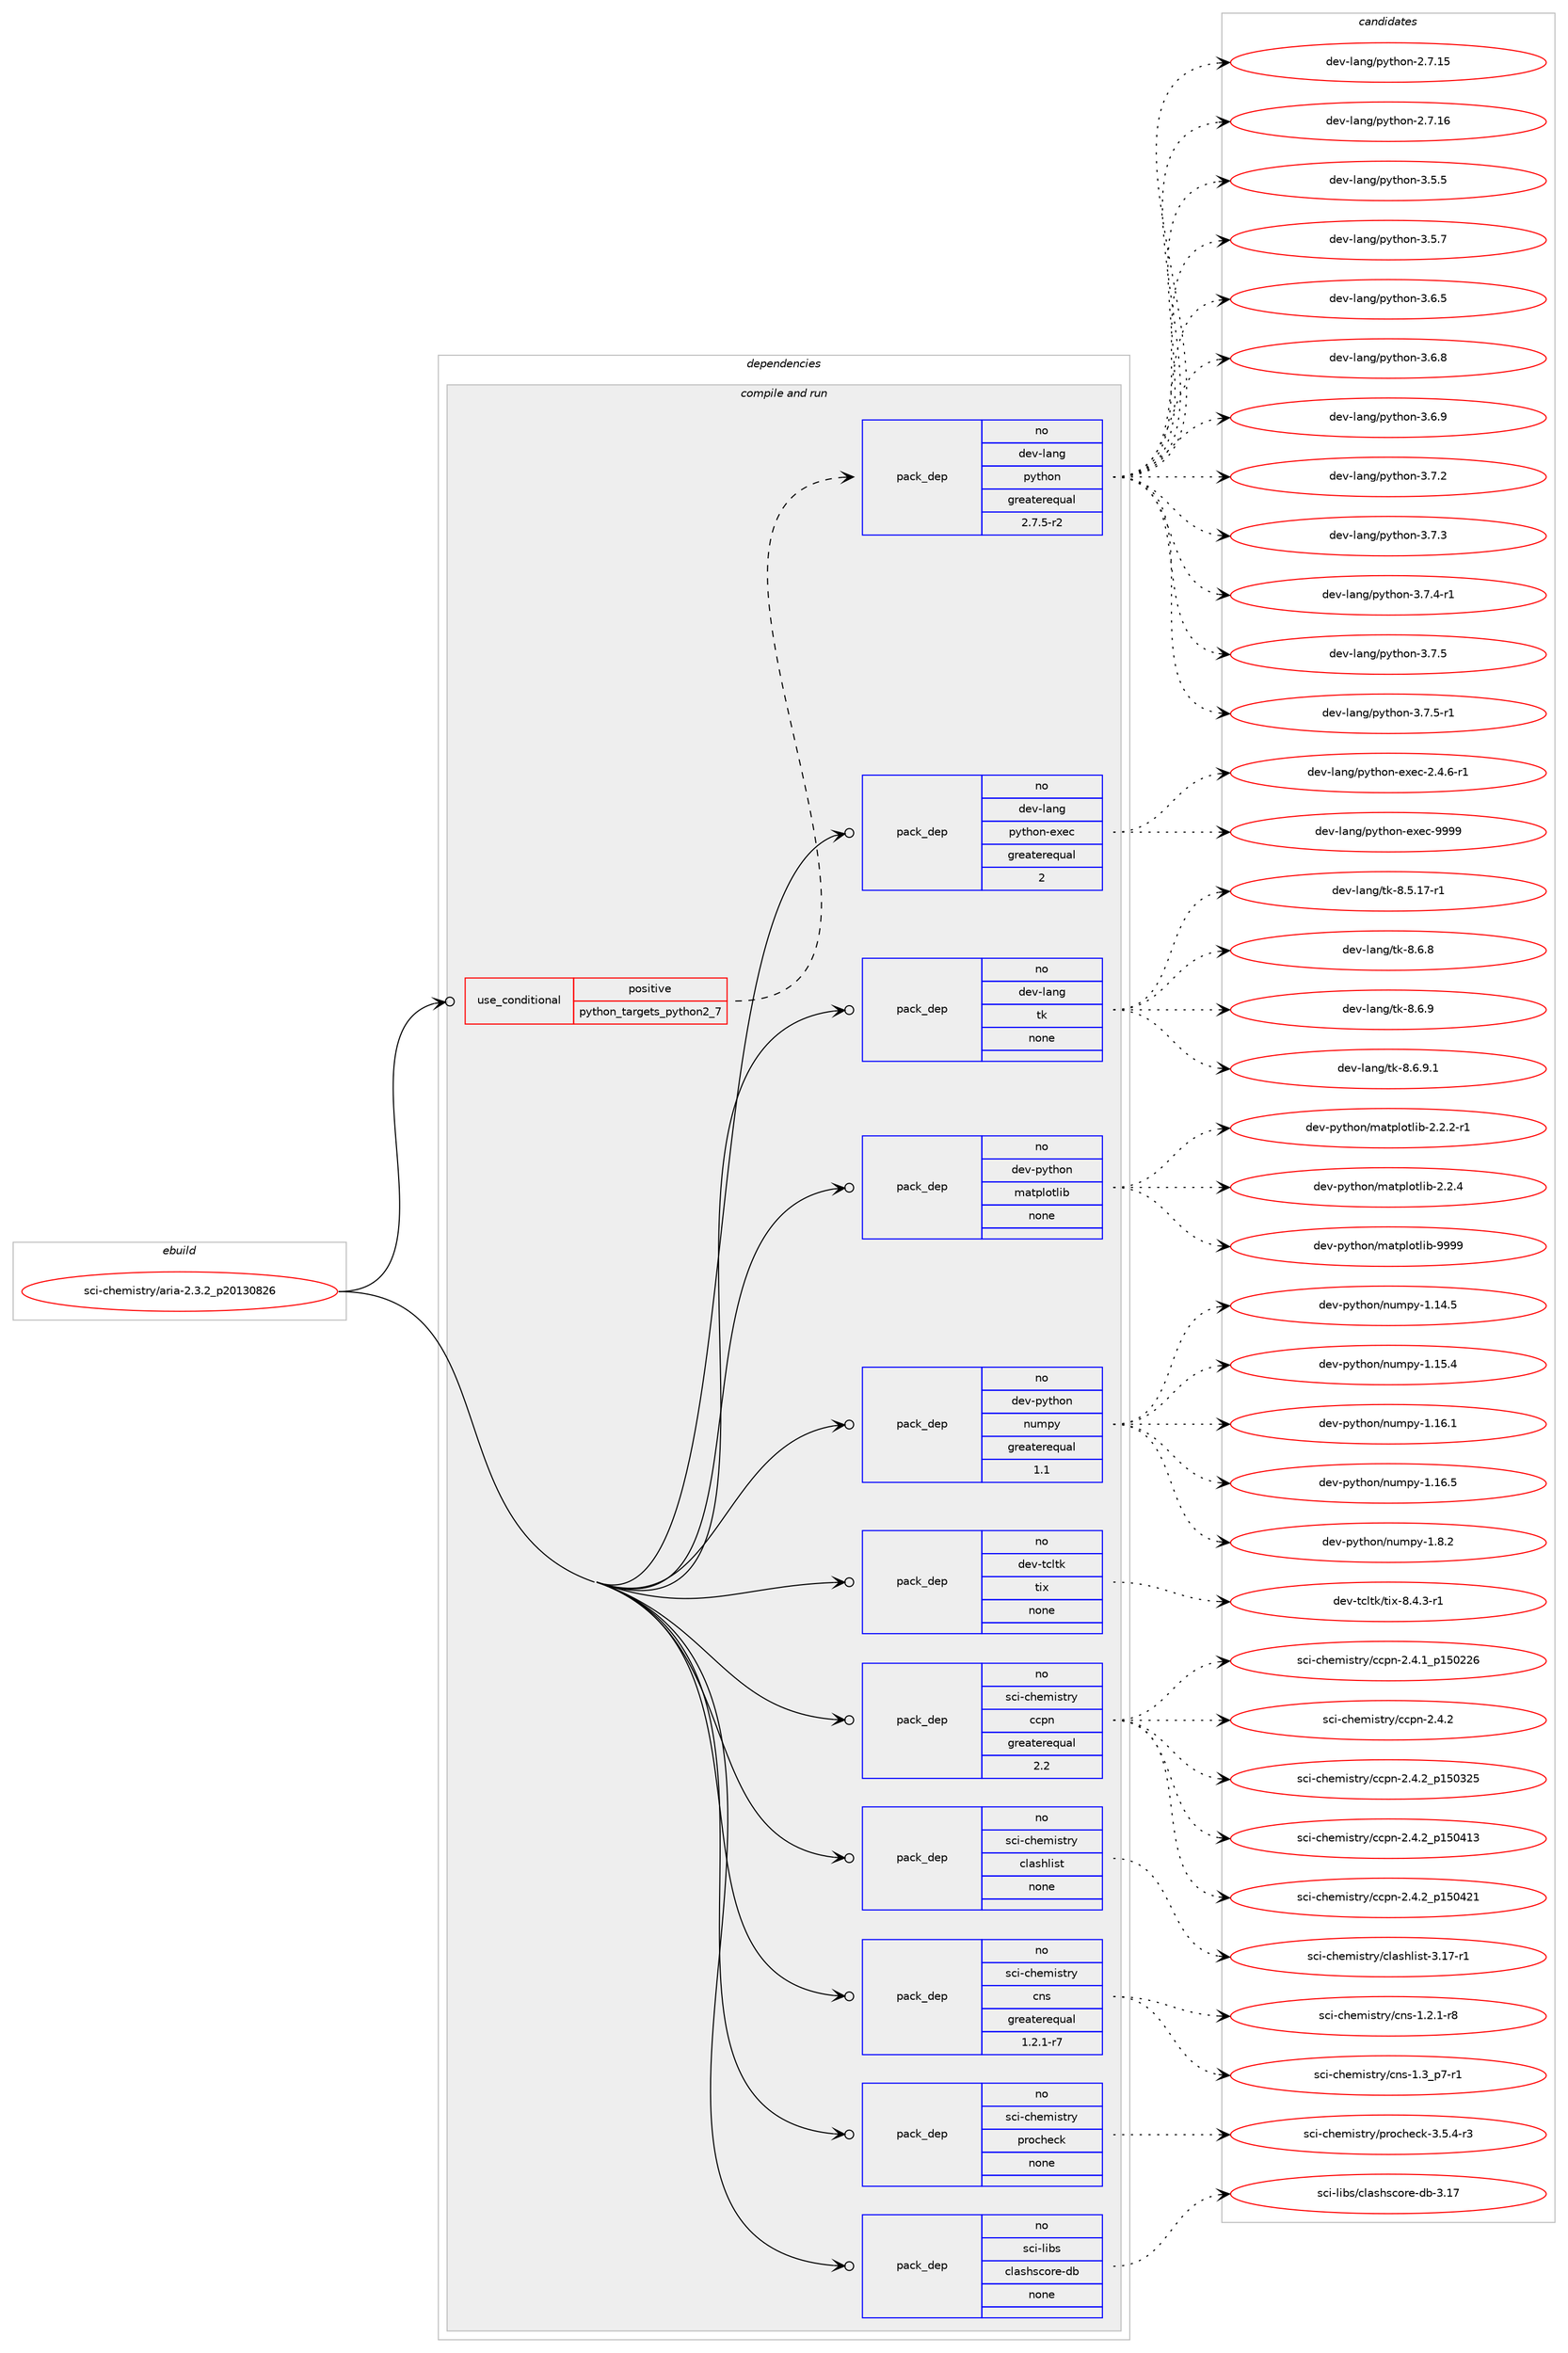digraph prolog {

# *************
# Graph options
# *************

newrank=true;
concentrate=true;
compound=true;
graph [rankdir=LR,fontname=Helvetica,fontsize=10,ranksep=1.5];#, ranksep=2.5, nodesep=0.2];
edge  [arrowhead=vee];
node  [fontname=Helvetica,fontsize=10];

# **********
# The ebuild
# **********

subgraph cluster_leftcol {
color=gray;
rank=same;
label=<<i>ebuild</i>>;
id [label="sci-chemistry/aria-2.3.2_p20130826", color=red, width=4, href="../sci-chemistry/aria-2.3.2_p20130826.svg"];
}

# ****************
# The dependencies
# ****************

subgraph cluster_midcol {
color=gray;
label=<<i>dependencies</i>>;
subgraph cluster_compile {
fillcolor="#eeeeee";
style=filled;
label=<<i>compile</i>>;
}
subgraph cluster_compileandrun {
fillcolor="#eeeeee";
style=filled;
label=<<i>compile and run</i>>;
subgraph cond206879 {
dependency851180 [label=<<TABLE BORDER="0" CELLBORDER="1" CELLSPACING="0" CELLPADDING="4"><TR><TD ROWSPAN="3" CELLPADDING="10">use_conditional</TD></TR><TR><TD>positive</TD></TR><TR><TD>python_targets_python2_7</TD></TR></TABLE>>, shape=none, color=red];
subgraph pack629275 {
dependency851181 [label=<<TABLE BORDER="0" CELLBORDER="1" CELLSPACING="0" CELLPADDING="4" WIDTH="220"><TR><TD ROWSPAN="6" CELLPADDING="30">pack_dep</TD></TR><TR><TD WIDTH="110">no</TD></TR><TR><TD>dev-lang</TD></TR><TR><TD>python</TD></TR><TR><TD>greaterequal</TD></TR><TR><TD>2.7.5-r2</TD></TR></TABLE>>, shape=none, color=blue];
}
dependency851180:e -> dependency851181:w [weight=20,style="dashed",arrowhead="vee"];
}
id:e -> dependency851180:w [weight=20,style="solid",arrowhead="odotvee"];
subgraph pack629276 {
dependency851182 [label=<<TABLE BORDER="0" CELLBORDER="1" CELLSPACING="0" CELLPADDING="4" WIDTH="220"><TR><TD ROWSPAN="6" CELLPADDING="30">pack_dep</TD></TR><TR><TD WIDTH="110">no</TD></TR><TR><TD>dev-lang</TD></TR><TR><TD>python-exec</TD></TR><TR><TD>greaterequal</TD></TR><TR><TD>2</TD></TR></TABLE>>, shape=none, color=blue];
}
id:e -> dependency851182:w [weight=20,style="solid",arrowhead="odotvee"];
subgraph pack629277 {
dependency851183 [label=<<TABLE BORDER="0" CELLBORDER="1" CELLSPACING="0" CELLPADDING="4" WIDTH="220"><TR><TD ROWSPAN="6" CELLPADDING="30">pack_dep</TD></TR><TR><TD WIDTH="110">no</TD></TR><TR><TD>dev-lang</TD></TR><TR><TD>tk</TD></TR><TR><TD>none</TD></TR><TR><TD></TD></TR></TABLE>>, shape=none, color=blue];
}
id:e -> dependency851183:w [weight=20,style="solid",arrowhead="odotvee"];
subgraph pack629278 {
dependency851184 [label=<<TABLE BORDER="0" CELLBORDER="1" CELLSPACING="0" CELLPADDING="4" WIDTH="220"><TR><TD ROWSPAN="6" CELLPADDING="30">pack_dep</TD></TR><TR><TD WIDTH="110">no</TD></TR><TR><TD>dev-python</TD></TR><TR><TD>matplotlib</TD></TR><TR><TD>none</TD></TR><TR><TD></TD></TR></TABLE>>, shape=none, color=blue];
}
id:e -> dependency851184:w [weight=20,style="solid",arrowhead="odotvee"];
subgraph pack629279 {
dependency851185 [label=<<TABLE BORDER="0" CELLBORDER="1" CELLSPACING="0" CELLPADDING="4" WIDTH="220"><TR><TD ROWSPAN="6" CELLPADDING="30">pack_dep</TD></TR><TR><TD WIDTH="110">no</TD></TR><TR><TD>dev-python</TD></TR><TR><TD>numpy</TD></TR><TR><TD>greaterequal</TD></TR><TR><TD>1.1</TD></TR></TABLE>>, shape=none, color=blue];
}
id:e -> dependency851185:w [weight=20,style="solid",arrowhead="odotvee"];
subgraph pack629280 {
dependency851186 [label=<<TABLE BORDER="0" CELLBORDER="1" CELLSPACING="0" CELLPADDING="4" WIDTH="220"><TR><TD ROWSPAN="6" CELLPADDING="30">pack_dep</TD></TR><TR><TD WIDTH="110">no</TD></TR><TR><TD>dev-tcltk</TD></TR><TR><TD>tix</TD></TR><TR><TD>none</TD></TR><TR><TD></TD></TR></TABLE>>, shape=none, color=blue];
}
id:e -> dependency851186:w [weight=20,style="solid",arrowhead="odotvee"];
subgraph pack629281 {
dependency851187 [label=<<TABLE BORDER="0" CELLBORDER="1" CELLSPACING="0" CELLPADDING="4" WIDTH="220"><TR><TD ROWSPAN="6" CELLPADDING="30">pack_dep</TD></TR><TR><TD WIDTH="110">no</TD></TR><TR><TD>sci-chemistry</TD></TR><TR><TD>ccpn</TD></TR><TR><TD>greaterequal</TD></TR><TR><TD>2.2</TD></TR></TABLE>>, shape=none, color=blue];
}
id:e -> dependency851187:w [weight=20,style="solid",arrowhead="odotvee"];
subgraph pack629282 {
dependency851188 [label=<<TABLE BORDER="0" CELLBORDER="1" CELLSPACING="0" CELLPADDING="4" WIDTH="220"><TR><TD ROWSPAN="6" CELLPADDING="30">pack_dep</TD></TR><TR><TD WIDTH="110">no</TD></TR><TR><TD>sci-chemistry</TD></TR><TR><TD>clashlist</TD></TR><TR><TD>none</TD></TR><TR><TD></TD></TR></TABLE>>, shape=none, color=blue];
}
id:e -> dependency851188:w [weight=20,style="solid",arrowhead="odotvee"];
subgraph pack629283 {
dependency851189 [label=<<TABLE BORDER="0" CELLBORDER="1" CELLSPACING="0" CELLPADDING="4" WIDTH="220"><TR><TD ROWSPAN="6" CELLPADDING="30">pack_dep</TD></TR><TR><TD WIDTH="110">no</TD></TR><TR><TD>sci-chemistry</TD></TR><TR><TD>cns</TD></TR><TR><TD>greaterequal</TD></TR><TR><TD>1.2.1-r7</TD></TR></TABLE>>, shape=none, color=blue];
}
id:e -> dependency851189:w [weight=20,style="solid",arrowhead="odotvee"];
subgraph pack629284 {
dependency851190 [label=<<TABLE BORDER="0" CELLBORDER="1" CELLSPACING="0" CELLPADDING="4" WIDTH="220"><TR><TD ROWSPAN="6" CELLPADDING="30">pack_dep</TD></TR><TR><TD WIDTH="110">no</TD></TR><TR><TD>sci-chemistry</TD></TR><TR><TD>procheck</TD></TR><TR><TD>none</TD></TR><TR><TD></TD></TR></TABLE>>, shape=none, color=blue];
}
id:e -> dependency851190:w [weight=20,style="solid",arrowhead="odotvee"];
subgraph pack629285 {
dependency851191 [label=<<TABLE BORDER="0" CELLBORDER="1" CELLSPACING="0" CELLPADDING="4" WIDTH="220"><TR><TD ROWSPAN="6" CELLPADDING="30">pack_dep</TD></TR><TR><TD WIDTH="110">no</TD></TR><TR><TD>sci-libs</TD></TR><TR><TD>clashscore-db</TD></TR><TR><TD>none</TD></TR><TR><TD></TD></TR></TABLE>>, shape=none, color=blue];
}
id:e -> dependency851191:w [weight=20,style="solid",arrowhead="odotvee"];
}
subgraph cluster_run {
fillcolor="#eeeeee";
style=filled;
label=<<i>run</i>>;
}
}

# **************
# The candidates
# **************

subgraph cluster_choices {
rank=same;
color=gray;
label=<<i>candidates</i>>;

subgraph choice629275 {
color=black;
nodesep=1;
choice10010111845108971101034711212111610411111045504655464953 [label="dev-lang/python-2.7.15", color=red, width=4,href="../dev-lang/python-2.7.15.svg"];
choice10010111845108971101034711212111610411111045504655464954 [label="dev-lang/python-2.7.16", color=red, width=4,href="../dev-lang/python-2.7.16.svg"];
choice100101118451089711010347112121116104111110455146534653 [label="dev-lang/python-3.5.5", color=red, width=4,href="../dev-lang/python-3.5.5.svg"];
choice100101118451089711010347112121116104111110455146534655 [label="dev-lang/python-3.5.7", color=red, width=4,href="../dev-lang/python-3.5.7.svg"];
choice100101118451089711010347112121116104111110455146544653 [label="dev-lang/python-3.6.5", color=red, width=4,href="../dev-lang/python-3.6.5.svg"];
choice100101118451089711010347112121116104111110455146544656 [label="dev-lang/python-3.6.8", color=red, width=4,href="../dev-lang/python-3.6.8.svg"];
choice100101118451089711010347112121116104111110455146544657 [label="dev-lang/python-3.6.9", color=red, width=4,href="../dev-lang/python-3.6.9.svg"];
choice100101118451089711010347112121116104111110455146554650 [label="dev-lang/python-3.7.2", color=red, width=4,href="../dev-lang/python-3.7.2.svg"];
choice100101118451089711010347112121116104111110455146554651 [label="dev-lang/python-3.7.3", color=red, width=4,href="../dev-lang/python-3.7.3.svg"];
choice1001011184510897110103471121211161041111104551465546524511449 [label="dev-lang/python-3.7.4-r1", color=red, width=4,href="../dev-lang/python-3.7.4-r1.svg"];
choice100101118451089711010347112121116104111110455146554653 [label="dev-lang/python-3.7.5", color=red, width=4,href="../dev-lang/python-3.7.5.svg"];
choice1001011184510897110103471121211161041111104551465546534511449 [label="dev-lang/python-3.7.5-r1", color=red, width=4,href="../dev-lang/python-3.7.5-r1.svg"];
dependency851181:e -> choice10010111845108971101034711212111610411111045504655464953:w [style=dotted,weight="100"];
dependency851181:e -> choice10010111845108971101034711212111610411111045504655464954:w [style=dotted,weight="100"];
dependency851181:e -> choice100101118451089711010347112121116104111110455146534653:w [style=dotted,weight="100"];
dependency851181:e -> choice100101118451089711010347112121116104111110455146534655:w [style=dotted,weight="100"];
dependency851181:e -> choice100101118451089711010347112121116104111110455146544653:w [style=dotted,weight="100"];
dependency851181:e -> choice100101118451089711010347112121116104111110455146544656:w [style=dotted,weight="100"];
dependency851181:e -> choice100101118451089711010347112121116104111110455146544657:w [style=dotted,weight="100"];
dependency851181:e -> choice100101118451089711010347112121116104111110455146554650:w [style=dotted,weight="100"];
dependency851181:e -> choice100101118451089711010347112121116104111110455146554651:w [style=dotted,weight="100"];
dependency851181:e -> choice1001011184510897110103471121211161041111104551465546524511449:w [style=dotted,weight="100"];
dependency851181:e -> choice100101118451089711010347112121116104111110455146554653:w [style=dotted,weight="100"];
dependency851181:e -> choice1001011184510897110103471121211161041111104551465546534511449:w [style=dotted,weight="100"];
}
subgraph choice629276 {
color=black;
nodesep=1;
choice10010111845108971101034711212111610411111045101120101994550465246544511449 [label="dev-lang/python-exec-2.4.6-r1", color=red, width=4,href="../dev-lang/python-exec-2.4.6-r1.svg"];
choice10010111845108971101034711212111610411111045101120101994557575757 [label="dev-lang/python-exec-9999", color=red, width=4,href="../dev-lang/python-exec-9999.svg"];
dependency851182:e -> choice10010111845108971101034711212111610411111045101120101994550465246544511449:w [style=dotted,weight="100"];
dependency851182:e -> choice10010111845108971101034711212111610411111045101120101994557575757:w [style=dotted,weight="100"];
}
subgraph choice629277 {
color=black;
nodesep=1;
choice100101118451089711010347116107455646534649554511449 [label="dev-lang/tk-8.5.17-r1", color=red, width=4,href="../dev-lang/tk-8.5.17-r1.svg"];
choice100101118451089711010347116107455646544656 [label="dev-lang/tk-8.6.8", color=red, width=4,href="../dev-lang/tk-8.6.8.svg"];
choice100101118451089711010347116107455646544657 [label="dev-lang/tk-8.6.9", color=red, width=4,href="../dev-lang/tk-8.6.9.svg"];
choice1001011184510897110103471161074556465446574649 [label="dev-lang/tk-8.6.9.1", color=red, width=4,href="../dev-lang/tk-8.6.9.1.svg"];
dependency851183:e -> choice100101118451089711010347116107455646534649554511449:w [style=dotted,weight="100"];
dependency851183:e -> choice100101118451089711010347116107455646544656:w [style=dotted,weight="100"];
dependency851183:e -> choice100101118451089711010347116107455646544657:w [style=dotted,weight="100"];
dependency851183:e -> choice1001011184510897110103471161074556465446574649:w [style=dotted,weight="100"];
}
subgraph choice629278 {
color=black;
nodesep=1;
choice100101118451121211161041111104710997116112108111116108105984550465046504511449 [label="dev-python/matplotlib-2.2.2-r1", color=red, width=4,href="../dev-python/matplotlib-2.2.2-r1.svg"];
choice10010111845112121116104111110471099711611210811111610810598455046504652 [label="dev-python/matplotlib-2.2.4", color=red, width=4,href="../dev-python/matplotlib-2.2.4.svg"];
choice100101118451121211161041111104710997116112108111116108105984557575757 [label="dev-python/matplotlib-9999", color=red, width=4,href="../dev-python/matplotlib-9999.svg"];
dependency851184:e -> choice100101118451121211161041111104710997116112108111116108105984550465046504511449:w [style=dotted,weight="100"];
dependency851184:e -> choice10010111845112121116104111110471099711611210811111610810598455046504652:w [style=dotted,weight="100"];
dependency851184:e -> choice100101118451121211161041111104710997116112108111116108105984557575757:w [style=dotted,weight="100"];
}
subgraph choice629279 {
color=black;
nodesep=1;
choice100101118451121211161041111104711011710911212145494649524653 [label="dev-python/numpy-1.14.5", color=red, width=4,href="../dev-python/numpy-1.14.5.svg"];
choice100101118451121211161041111104711011710911212145494649534652 [label="dev-python/numpy-1.15.4", color=red, width=4,href="../dev-python/numpy-1.15.4.svg"];
choice100101118451121211161041111104711011710911212145494649544649 [label="dev-python/numpy-1.16.1", color=red, width=4,href="../dev-python/numpy-1.16.1.svg"];
choice100101118451121211161041111104711011710911212145494649544653 [label="dev-python/numpy-1.16.5", color=red, width=4,href="../dev-python/numpy-1.16.5.svg"];
choice1001011184511212111610411111047110117109112121454946564650 [label="dev-python/numpy-1.8.2", color=red, width=4,href="../dev-python/numpy-1.8.2.svg"];
dependency851185:e -> choice100101118451121211161041111104711011710911212145494649524653:w [style=dotted,weight="100"];
dependency851185:e -> choice100101118451121211161041111104711011710911212145494649534652:w [style=dotted,weight="100"];
dependency851185:e -> choice100101118451121211161041111104711011710911212145494649544649:w [style=dotted,weight="100"];
dependency851185:e -> choice100101118451121211161041111104711011710911212145494649544653:w [style=dotted,weight="100"];
dependency851185:e -> choice1001011184511212111610411111047110117109112121454946564650:w [style=dotted,weight="100"];
}
subgraph choice629280 {
color=black;
nodesep=1;
choice1001011184511699108116107471161051204556465246514511449 [label="dev-tcltk/tix-8.4.3-r1", color=red, width=4,href="../dev-tcltk/tix-8.4.3-r1.svg"];
dependency851186:e -> choice1001011184511699108116107471161051204556465246514511449:w [style=dotted,weight="100"];
}
subgraph choice629281 {
color=black;
nodesep=1;
choice11599105459910410110910511511611412147999911211045504652464995112495348505054 [label="sci-chemistry/ccpn-2.4.1_p150226", color=red, width=4,href="../sci-chemistry/ccpn-2.4.1_p150226.svg"];
choice115991054599104101109105115116114121479999112110455046524650 [label="sci-chemistry/ccpn-2.4.2", color=red, width=4,href="../sci-chemistry/ccpn-2.4.2.svg"];
choice11599105459910410110910511511611412147999911211045504652465095112495348515053 [label="sci-chemistry/ccpn-2.4.2_p150325", color=red, width=4,href="../sci-chemistry/ccpn-2.4.2_p150325.svg"];
choice11599105459910410110910511511611412147999911211045504652465095112495348524951 [label="sci-chemistry/ccpn-2.4.2_p150413", color=red, width=4,href="../sci-chemistry/ccpn-2.4.2_p150413.svg"];
choice11599105459910410110910511511611412147999911211045504652465095112495348525049 [label="sci-chemistry/ccpn-2.4.2_p150421", color=red, width=4,href="../sci-chemistry/ccpn-2.4.2_p150421.svg"];
dependency851187:e -> choice11599105459910410110910511511611412147999911211045504652464995112495348505054:w [style=dotted,weight="100"];
dependency851187:e -> choice115991054599104101109105115116114121479999112110455046524650:w [style=dotted,weight="100"];
dependency851187:e -> choice11599105459910410110910511511611412147999911211045504652465095112495348515053:w [style=dotted,weight="100"];
dependency851187:e -> choice11599105459910410110910511511611412147999911211045504652465095112495348524951:w [style=dotted,weight="100"];
dependency851187:e -> choice11599105459910410110910511511611412147999911211045504652465095112495348525049:w [style=dotted,weight="100"];
}
subgraph choice629282 {
color=black;
nodesep=1;
choice11599105459910410110910511511611412147991089711510410810511511645514649554511449 [label="sci-chemistry/clashlist-3.17-r1", color=red, width=4,href="../sci-chemistry/clashlist-3.17-r1.svg"];
dependency851188:e -> choice11599105459910410110910511511611412147991089711510410810511511645514649554511449:w [style=dotted,weight="100"];
}
subgraph choice629283 {
color=black;
nodesep=1;
choice11599105459910410110910511511611412147991101154549465046494511456 [label="sci-chemistry/cns-1.2.1-r8", color=red, width=4,href="../sci-chemistry/cns-1.2.1-r8.svg"];
choice11599105459910410110910511511611412147991101154549465195112554511449 [label="sci-chemistry/cns-1.3_p7-r1", color=red, width=4,href="../sci-chemistry/cns-1.3_p7-r1.svg"];
dependency851189:e -> choice11599105459910410110910511511611412147991101154549465046494511456:w [style=dotted,weight="100"];
dependency851189:e -> choice11599105459910410110910511511611412147991101154549465195112554511449:w [style=dotted,weight="100"];
}
subgraph choice629284 {
color=black;
nodesep=1;
choice1159910545991041011091051151161141214711211411199104101991074551465346524511451 [label="sci-chemistry/procheck-3.5.4-r3", color=red, width=4,href="../sci-chemistry/procheck-3.5.4-r3.svg"];
dependency851190:e -> choice1159910545991041011091051151161141214711211411199104101991074551465346524511451:w [style=dotted,weight="100"];
}
subgraph choice629285 {
color=black;
nodesep=1;
choice1159910545108105981154799108971151041159911111410145100984551464955 [label="sci-libs/clashscore-db-3.17", color=red, width=4,href="../sci-libs/clashscore-db-3.17.svg"];
dependency851191:e -> choice1159910545108105981154799108971151041159911111410145100984551464955:w [style=dotted,weight="100"];
}
}

}
